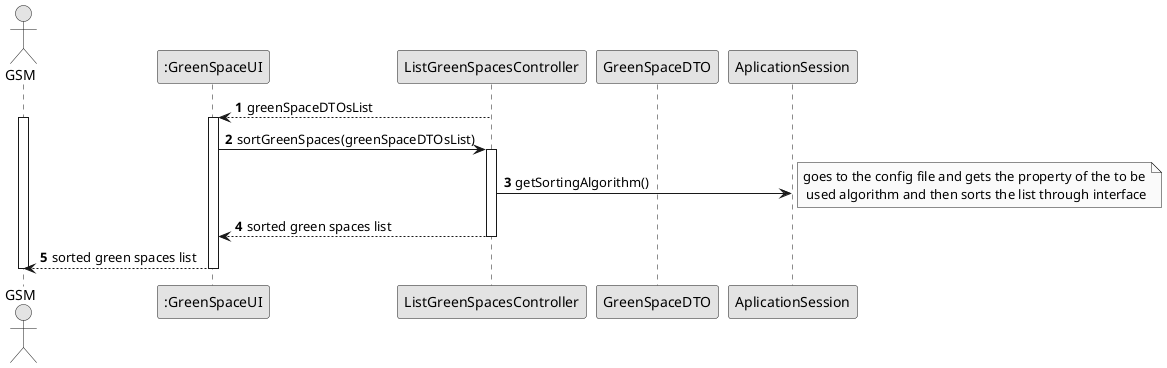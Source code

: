 @startuml
skinparam monochrome true
skinparam packageStyle rectangle
skinparam shadowing false

autonumber

actor "GSM" as ADM
participant ":GreenSpaceUI" as UI
participant "ListGreenSpacesController" as CTRL
participant "GreenSpaceDTO" as GreenSpaceDTO
participant "AplicationSession" as ApplicationSession

CTRL --> UI : greenSpaceDTOsList
activate ADM
activate UI

UI -> CTRL : sortGreenSpaces(greenSpaceDTOsList)
activate CTRL

CTRL -> ApplicationSession : getSortingAlgorithm()
note right: goes to the config file and gets the property of the to be\n used algorithm and then sorts the list through interface

CTRL --> UI : sorted green spaces list
deactivate CTRL

UI --> ADM : sorted green spaces list
deactivate UI

deactivate ADM

@enduml

